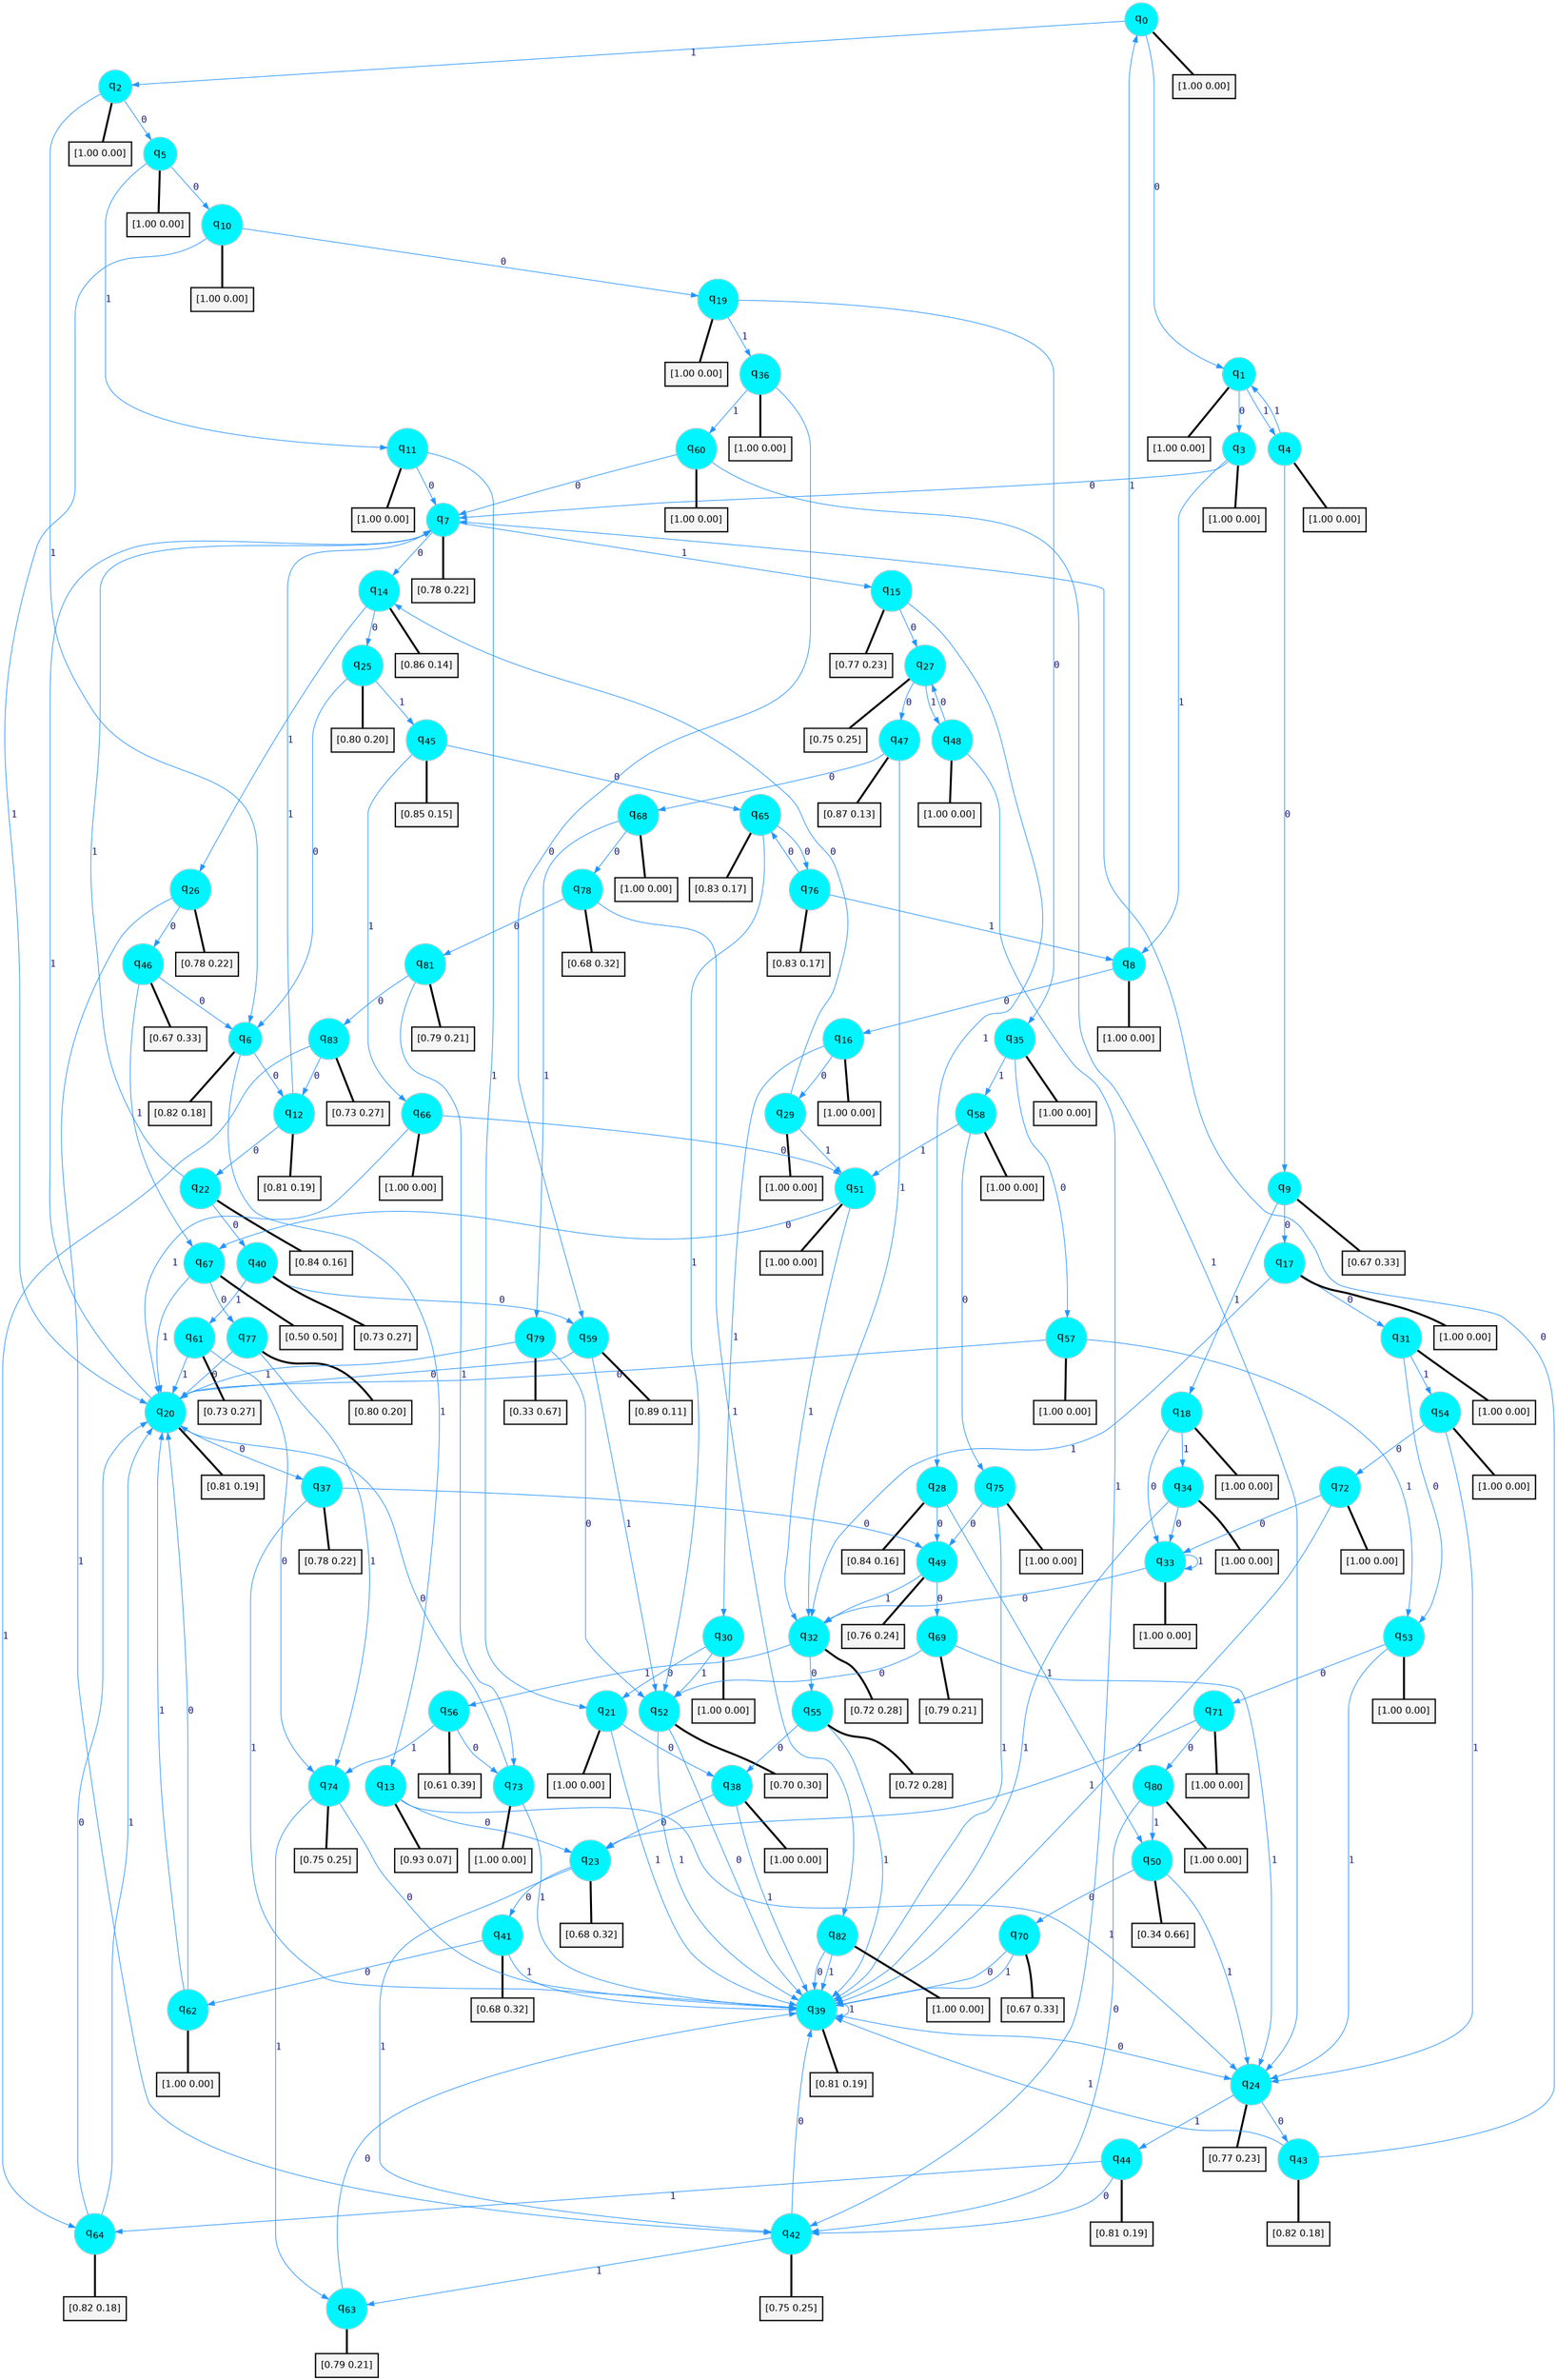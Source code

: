 digraph G {
graph [
bgcolor=transparent, dpi=300, rankdir=TD, size="40,25"];
node [
color=gray, fillcolor=turquoise1, fontcolor=black, fontname=Helvetica, fontsize=16, fontweight=bold, shape=circle, style=filled];
edge [
arrowsize=1, color=dodgerblue1, fontcolor=midnightblue, fontname=courier, fontweight=bold, penwidth=1, style=solid, weight=20];
0[label=<q<SUB>0</SUB>>];
1[label=<q<SUB>1</SUB>>];
2[label=<q<SUB>2</SUB>>];
3[label=<q<SUB>3</SUB>>];
4[label=<q<SUB>4</SUB>>];
5[label=<q<SUB>5</SUB>>];
6[label=<q<SUB>6</SUB>>];
7[label=<q<SUB>7</SUB>>];
8[label=<q<SUB>8</SUB>>];
9[label=<q<SUB>9</SUB>>];
10[label=<q<SUB>10</SUB>>];
11[label=<q<SUB>11</SUB>>];
12[label=<q<SUB>12</SUB>>];
13[label=<q<SUB>13</SUB>>];
14[label=<q<SUB>14</SUB>>];
15[label=<q<SUB>15</SUB>>];
16[label=<q<SUB>16</SUB>>];
17[label=<q<SUB>17</SUB>>];
18[label=<q<SUB>18</SUB>>];
19[label=<q<SUB>19</SUB>>];
20[label=<q<SUB>20</SUB>>];
21[label=<q<SUB>21</SUB>>];
22[label=<q<SUB>22</SUB>>];
23[label=<q<SUB>23</SUB>>];
24[label=<q<SUB>24</SUB>>];
25[label=<q<SUB>25</SUB>>];
26[label=<q<SUB>26</SUB>>];
27[label=<q<SUB>27</SUB>>];
28[label=<q<SUB>28</SUB>>];
29[label=<q<SUB>29</SUB>>];
30[label=<q<SUB>30</SUB>>];
31[label=<q<SUB>31</SUB>>];
32[label=<q<SUB>32</SUB>>];
33[label=<q<SUB>33</SUB>>];
34[label=<q<SUB>34</SUB>>];
35[label=<q<SUB>35</SUB>>];
36[label=<q<SUB>36</SUB>>];
37[label=<q<SUB>37</SUB>>];
38[label=<q<SUB>38</SUB>>];
39[label=<q<SUB>39</SUB>>];
40[label=<q<SUB>40</SUB>>];
41[label=<q<SUB>41</SUB>>];
42[label=<q<SUB>42</SUB>>];
43[label=<q<SUB>43</SUB>>];
44[label=<q<SUB>44</SUB>>];
45[label=<q<SUB>45</SUB>>];
46[label=<q<SUB>46</SUB>>];
47[label=<q<SUB>47</SUB>>];
48[label=<q<SUB>48</SUB>>];
49[label=<q<SUB>49</SUB>>];
50[label=<q<SUB>50</SUB>>];
51[label=<q<SUB>51</SUB>>];
52[label=<q<SUB>52</SUB>>];
53[label=<q<SUB>53</SUB>>];
54[label=<q<SUB>54</SUB>>];
55[label=<q<SUB>55</SUB>>];
56[label=<q<SUB>56</SUB>>];
57[label=<q<SUB>57</SUB>>];
58[label=<q<SUB>58</SUB>>];
59[label=<q<SUB>59</SUB>>];
60[label=<q<SUB>60</SUB>>];
61[label=<q<SUB>61</SUB>>];
62[label=<q<SUB>62</SUB>>];
63[label=<q<SUB>63</SUB>>];
64[label=<q<SUB>64</SUB>>];
65[label=<q<SUB>65</SUB>>];
66[label=<q<SUB>66</SUB>>];
67[label=<q<SUB>67</SUB>>];
68[label=<q<SUB>68</SUB>>];
69[label=<q<SUB>69</SUB>>];
70[label=<q<SUB>70</SUB>>];
71[label=<q<SUB>71</SUB>>];
72[label=<q<SUB>72</SUB>>];
73[label=<q<SUB>73</SUB>>];
74[label=<q<SUB>74</SUB>>];
75[label=<q<SUB>75</SUB>>];
76[label=<q<SUB>76</SUB>>];
77[label=<q<SUB>77</SUB>>];
78[label=<q<SUB>78</SUB>>];
79[label=<q<SUB>79</SUB>>];
80[label=<q<SUB>80</SUB>>];
81[label=<q<SUB>81</SUB>>];
82[label=<q<SUB>82</SUB>>];
83[label=<q<SUB>83</SUB>>];
84[label="[1.00 0.00]", shape=box,fontcolor=black, fontname=Helvetica, fontsize=14, penwidth=2, fillcolor=whitesmoke,color=black];
85[label="[1.00 0.00]", shape=box,fontcolor=black, fontname=Helvetica, fontsize=14, penwidth=2, fillcolor=whitesmoke,color=black];
86[label="[1.00 0.00]", shape=box,fontcolor=black, fontname=Helvetica, fontsize=14, penwidth=2, fillcolor=whitesmoke,color=black];
87[label="[1.00 0.00]", shape=box,fontcolor=black, fontname=Helvetica, fontsize=14, penwidth=2, fillcolor=whitesmoke,color=black];
88[label="[1.00 0.00]", shape=box,fontcolor=black, fontname=Helvetica, fontsize=14, penwidth=2, fillcolor=whitesmoke,color=black];
89[label="[1.00 0.00]", shape=box,fontcolor=black, fontname=Helvetica, fontsize=14, penwidth=2, fillcolor=whitesmoke,color=black];
90[label="[0.82 0.18]", shape=box,fontcolor=black, fontname=Helvetica, fontsize=14, penwidth=2, fillcolor=whitesmoke,color=black];
91[label="[0.78 0.22]", shape=box,fontcolor=black, fontname=Helvetica, fontsize=14, penwidth=2, fillcolor=whitesmoke,color=black];
92[label="[1.00 0.00]", shape=box,fontcolor=black, fontname=Helvetica, fontsize=14, penwidth=2, fillcolor=whitesmoke,color=black];
93[label="[0.67 0.33]", shape=box,fontcolor=black, fontname=Helvetica, fontsize=14, penwidth=2, fillcolor=whitesmoke,color=black];
94[label="[1.00 0.00]", shape=box,fontcolor=black, fontname=Helvetica, fontsize=14, penwidth=2, fillcolor=whitesmoke,color=black];
95[label="[1.00 0.00]", shape=box,fontcolor=black, fontname=Helvetica, fontsize=14, penwidth=2, fillcolor=whitesmoke,color=black];
96[label="[0.81 0.19]", shape=box,fontcolor=black, fontname=Helvetica, fontsize=14, penwidth=2, fillcolor=whitesmoke,color=black];
97[label="[0.93 0.07]", shape=box,fontcolor=black, fontname=Helvetica, fontsize=14, penwidth=2, fillcolor=whitesmoke,color=black];
98[label="[0.86 0.14]", shape=box,fontcolor=black, fontname=Helvetica, fontsize=14, penwidth=2, fillcolor=whitesmoke,color=black];
99[label="[0.77 0.23]", shape=box,fontcolor=black, fontname=Helvetica, fontsize=14, penwidth=2, fillcolor=whitesmoke,color=black];
100[label="[1.00 0.00]", shape=box,fontcolor=black, fontname=Helvetica, fontsize=14, penwidth=2, fillcolor=whitesmoke,color=black];
101[label="[1.00 0.00]", shape=box,fontcolor=black, fontname=Helvetica, fontsize=14, penwidth=2, fillcolor=whitesmoke,color=black];
102[label="[1.00 0.00]", shape=box,fontcolor=black, fontname=Helvetica, fontsize=14, penwidth=2, fillcolor=whitesmoke,color=black];
103[label="[1.00 0.00]", shape=box,fontcolor=black, fontname=Helvetica, fontsize=14, penwidth=2, fillcolor=whitesmoke,color=black];
104[label="[0.81 0.19]", shape=box,fontcolor=black, fontname=Helvetica, fontsize=14, penwidth=2, fillcolor=whitesmoke,color=black];
105[label="[1.00 0.00]", shape=box,fontcolor=black, fontname=Helvetica, fontsize=14, penwidth=2, fillcolor=whitesmoke,color=black];
106[label="[0.84 0.16]", shape=box,fontcolor=black, fontname=Helvetica, fontsize=14, penwidth=2, fillcolor=whitesmoke,color=black];
107[label="[0.68 0.32]", shape=box,fontcolor=black, fontname=Helvetica, fontsize=14, penwidth=2, fillcolor=whitesmoke,color=black];
108[label="[0.77 0.23]", shape=box,fontcolor=black, fontname=Helvetica, fontsize=14, penwidth=2, fillcolor=whitesmoke,color=black];
109[label="[0.80 0.20]", shape=box,fontcolor=black, fontname=Helvetica, fontsize=14, penwidth=2, fillcolor=whitesmoke,color=black];
110[label="[0.78 0.22]", shape=box,fontcolor=black, fontname=Helvetica, fontsize=14, penwidth=2, fillcolor=whitesmoke,color=black];
111[label="[0.75 0.25]", shape=box,fontcolor=black, fontname=Helvetica, fontsize=14, penwidth=2, fillcolor=whitesmoke,color=black];
112[label="[0.84 0.16]", shape=box,fontcolor=black, fontname=Helvetica, fontsize=14, penwidth=2, fillcolor=whitesmoke,color=black];
113[label="[1.00 0.00]", shape=box,fontcolor=black, fontname=Helvetica, fontsize=14, penwidth=2, fillcolor=whitesmoke,color=black];
114[label="[1.00 0.00]", shape=box,fontcolor=black, fontname=Helvetica, fontsize=14, penwidth=2, fillcolor=whitesmoke,color=black];
115[label="[1.00 0.00]", shape=box,fontcolor=black, fontname=Helvetica, fontsize=14, penwidth=2, fillcolor=whitesmoke,color=black];
116[label="[0.72 0.28]", shape=box,fontcolor=black, fontname=Helvetica, fontsize=14, penwidth=2, fillcolor=whitesmoke,color=black];
117[label="[1.00 0.00]", shape=box,fontcolor=black, fontname=Helvetica, fontsize=14, penwidth=2, fillcolor=whitesmoke,color=black];
118[label="[1.00 0.00]", shape=box,fontcolor=black, fontname=Helvetica, fontsize=14, penwidth=2, fillcolor=whitesmoke,color=black];
119[label="[1.00 0.00]", shape=box,fontcolor=black, fontname=Helvetica, fontsize=14, penwidth=2, fillcolor=whitesmoke,color=black];
120[label="[1.00 0.00]", shape=box,fontcolor=black, fontname=Helvetica, fontsize=14, penwidth=2, fillcolor=whitesmoke,color=black];
121[label="[0.78 0.22]", shape=box,fontcolor=black, fontname=Helvetica, fontsize=14, penwidth=2, fillcolor=whitesmoke,color=black];
122[label="[1.00 0.00]", shape=box,fontcolor=black, fontname=Helvetica, fontsize=14, penwidth=2, fillcolor=whitesmoke,color=black];
123[label="[0.81 0.19]", shape=box,fontcolor=black, fontname=Helvetica, fontsize=14, penwidth=2, fillcolor=whitesmoke,color=black];
124[label="[0.73 0.27]", shape=box,fontcolor=black, fontname=Helvetica, fontsize=14, penwidth=2, fillcolor=whitesmoke,color=black];
125[label="[0.68 0.32]", shape=box,fontcolor=black, fontname=Helvetica, fontsize=14, penwidth=2, fillcolor=whitesmoke,color=black];
126[label="[0.75 0.25]", shape=box,fontcolor=black, fontname=Helvetica, fontsize=14, penwidth=2, fillcolor=whitesmoke,color=black];
127[label="[0.82 0.18]", shape=box,fontcolor=black, fontname=Helvetica, fontsize=14, penwidth=2, fillcolor=whitesmoke,color=black];
128[label="[0.81 0.19]", shape=box,fontcolor=black, fontname=Helvetica, fontsize=14, penwidth=2, fillcolor=whitesmoke,color=black];
129[label="[0.85 0.15]", shape=box,fontcolor=black, fontname=Helvetica, fontsize=14, penwidth=2, fillcolor=whitesmoke,color=black];
130[label="[0.67 0.33]", shape=box,fontcolor=black, fontname=Helvetica, fontsize=14, penwidth=2, fillcolor=whitesmoke,color=black];
131[label="[0.87 0.13]", shape=box,fontcolor=black, fontname=Helvetica, fontsize=14, penwidth=2, fillcolor=whitesmoke,color=black];
132[label="[1.00 0.00]", shape=box,fontcolor=black, fontname=Helvetica, fontsize=14, penwidth=2, fillcolor=whitesmoke,color=black];
133[label="[0.76 0.24]", shape=box,fontcolor=black, fontname=Helvetica, fontsize=14, penwidth=2, fillcolor=whitesmoke,color=black];
134[label="[0.34 0.66]", shape=box,fontcolor=black, fontname=Helvetica, fontsize=14, penwidth=2, fillcolor=whitesmoke,color=black];
135[label="[1.00 0.00]", shape=box,fontcolor=black, fontname=Helvetica, fontsize=14, penwidth=2, fillcolor=whitesmoke,color=black];
136[label="[0.70 0.30]", shape=box,fontcolor=black, fontname=Helvetica, fontsize=14, penwidth=2, fillcolor=whitesmoke,color=black];
137[label="[1.00 0.00]", shape=box,fontcolor=black, fontname=Helvetica, fontsize=14, penwidth=2, fillcolor=whitesmoke,color=black];
138[label="[1.00 0.00]", shape=box,fontcolor=black, fontname=Helvetica, fontsize=14, penwidth=2, fillcolor=whitesmoke,color=black];
139[label="[0.72 0.28]", shape=box,fontcolor=black, fontname=Helvetica, fontsize=14, penwidth=2, fillcolor=whitesmoke,color=black];
140[label="[0.61 0.39]", shape=box,fontcolor=black, fontname=Helvetica, fontsize=14, penwidth=2, fillcolor=whitesmoke,color=black];
141[label="[1.00 0.00]", shape=box,fontcolor=black, fontname=Helvetica, fontsize=14, penwidth=2, fillcolor=whitesmoke,color=black];
142[label="[1.00 0.00]", shape=box,fontcolor=black, fontname=Helvetica, fontsize=14, penwidth=2, fillcolor=whitesmoke,color=black];
143[label="[0.89 0.11]", shape=box,fontcolor=black, fontname=Helvetica, fontsize=14, penwidth=2, fillcolor=whitesmoke,color=black];
144[label="[1.00 0.00]", shape=box,fontcolor=black, fontname=Helvetica, fontsize=14, penwidth=2, fillcolor=whitesmoke,color=black];
145[label="[0.73 0.27]", shape=box,fontcolor=black, fontname=Helvetica, fontsize=14, penwidth=2, fillcolor=whitesmoke,color=black];
146[label="[1.00 0.00]", shape=box,fontcolor=black, fontname=Helvetica, fontsize=14, penwidth=2, fillcolor=whitesmoke,color=black];
147[label="[0.79 0.21]", shape=box,fontcolor=black, fontname=Helvetica, fontsize=14, penwidth=2, fillcolor=whitesmoke,color=black];
148[label="[0.82 0.18]", shape=box,fontcolor=black, fontname=Helvetica, fontsize=14, penwidth=2, fillcolor=whitesmoke,color=black];
149[label="[0.83 0.17]", shape=box,fontcolor=black, fontname=Helvetica, fontsize=14, penwidth=2, fillcolor=whitesmoke,color=black];
150[label="[1.00 0.00]", shape=box,fontcolor=black, fontname=Helvetica, fontsize=14, penwidth=2, fillcolor=whitesmoke,color=black];
151[label="[0.50 0.50]", shape=box,fontcolor=black, fontname=Helvetica, fontsize=14, penwidth=2, fillcolor=whitesmoke,color=black];
152[label="[1.00 0.00]", shape=box,fontcolor=black, fontname=Helvetica, fontsize=14, penwidth=2, fillcolor=whitesmoke,color=black];
153[label="[0.79 0.21]", shape=box,fontcolor=black, fontname=Helvetica, fontsize=14, penwidth=2, fillcolor=whitesmoke,color=black];
154[label="[0.67 0.33]", shape=box,fontcolor=black, fontname=Helvetica, fontsize=14, penwidth=2, fillcolor=whitesmoke,color=black];
155[label="[1.00 0.00]", shape=box,fontcolor=black, fontname=Helvetica, fontsize=14, penwidth=2, fillcolor=whitesmoke,color=black];
156[label="[1.00 0.00]", shape=box,fontcolor=black, fontname=Helvetica, fontsize=14, penwidth=2, fillcolor=whitesmoke,color=black];
157[label="[1.00 0.00]", shape=box,fontcolor=black, fontname=Helvetica, fontsize=14, penwidth=2, fillcolor=whitesmoke,color=black];
158[label="[0.75 0.25]", shape=box,fontcolor=black, fontname=Helvetica, fontsize=14, penwidth=2, fillcolor=whitesmoke,color=black];
159[label="[1.00 0.00]", shape=box,fontcolor=black, fontname=Helvetica, fontsize=14, penwidth=2, fillcolor=whitesmoke,color=black];
160[label="[0.83 0.17]", shape=box,fontcolor=black, fontname=Helvetica, fontsize=14, penwidth=2, fillcolor=whitesmoke,color=black];
161[label="[0.80 0.20]", shape=box,fontcolor=black, fontname=Helvetica, fontsize=14, penwidth=2, fillcolor=whitesmoke,color=black];
162[label="[0.68 0.32]", shape=box,fontcolor=black, fontname=Helvetica, fontsize=14, penwidth=2, fillcolor=whitesmoke,color=black];
163[label="[0.33 0.67]", shape=box,fontcolor=black, fontname=Helvetica, fontsize=14, penwidth=2, fillcolor=whitesmoke,color=black];
164[label="[1.00 0.00]", shape=box,fontcolor=black, fontname=Helvetica, fontsize=14, penwidth=2, fillcolor=whitesmoke,color=black];
165[label="[0.79 0.21]", shape=box,fontcolor=black, fontname=Helvetica, fontsize=14, penwidth=2, fillcolor=whitesmoke,color=black];
166[label="[1.00 0.00]", shape=box,fontcolor=black, fontname=Helvetica, fontsize=14, penwidth=2, fillcolor=whitesmoke,color=black];
167[label="[0.73 0.27]", shape=box,fontcolor=black, fontname=Helvetica, fontsize=14, penwidth=2, fillcolor=whitesmoke,color=black];
0->1 [label=0];
0->2 [label=1];
0->84 [arrowhead=none, penwidth=3,color=black];
1->3 [label=0];
1->4 [label=1];
1->85 [arrowhead=none, penwidth=3,color=black];
2->5 [label=0];
2->6 [label=1];
2->86 [arrowhead=none, penwidth=3,color=black];
3->7 [label=0];
3->8 [label=1];
3->87 [arrowhead=none, penwidth=3,color=black];
4->9 [label=0];
4->1 [label=1];
4->88 [arrowhead=none, penwidth=3,color=black];
5->10 [label=0];
5->11 [label=1];
5->89 [arrowhead=none, penwidth=3,color=black];
6->12 [label=0];
6->13 [label=1];
6->90 [arrowhead=none, penwidth=3,color=black];
7->14 [label=0];
7->15 [label=1];
7->91 [arrowhead=none, penwidth=3,color=black];
8->16 [label=0];
8->0 [label=1];
8->92 [arrowhead=none, penwidth=3,color=black];
9->17 [label=0];
9->18 [label=1];
9->93 [arrowhead=none, penwidth=3,color=black];
10->19 [label=0];
10->20 [label=1];
10->94 [arrowhead=none, penwidth=3,color=black];
11->7 [label=0];
11->21 [label=1];
11->95 [arrowhead=none, penwidth=3,color=black];
12->22 [label=0];
12->7 [label=1];
12->96 [arrowhead=none, penwidth=3,color=black];
13->23 [label=0];
13->24 [label=1];
13->97 [arrowhead=none, penwidth=3,color=black];
14->25 [label=0];
14->26 [label=1];
14->98 [arrowhead=none, penwidth=3,color=black];
15->27 [label=0];
15->28 [label=1];
15->99 [arrowhead=none, penwidth=3,color=black];
16->29 [label=0];
16->30 [label=1];
16->100 [arrowhead=none, penwidth=3,color=black];
17->31 [label=0];
17->32 [label=1];
17->101 [arrowhead=none, penwidth=3,color=black];
18->33 [label=0];
18->34 [label=1];
18->102 [arrowhead=none, penwidth=3,color=black];
19->35 [label=0];
19->36 [label=1];
19->103 [arrowhead=none, penwidth=3,color=black];
20->37 [label=0];
20->7 [label=1];
20->104 [arrowhead=none, penwidth=3,color=black];
21->38 [label=0];
21->39 [label=1];
21->105 [arrowhead=none, penwidth=3,color=black];
22->40 [label=0];
22->7 [label=1];
22->106 [arrowhead=none, penwidth=3,color=black];
23->41 [label=0];
23->42 [label=1];
23->107 [arrowhead=none, penwidth=3,color=black];
24->43 [label=0];
24->44 [label=1];
24->108 [arrowhead=none, penwidth=3,color=black];
25->6 [label=0];
25->45 [label=1];
25->109 [arrowhead=none, penwidth=3,color=black];
26->46 [label=0];
26->42 [label=1];
26->110 [arrowhead=none, penwidth=3,color=black];
27->47 [label=0];
27->48 [label=1];
27->111 [arrowhead=none, penwidth=3,color=black];
28->49 [label=0];
28->50 [label=1];
28->112 [arrowhead=none, penwidth=3,color=black];
29->14 [label=0];
29->51 [label=1];
29->113 [arrowhead=none, penwidth=3,color=black];
30->21 [label=0];
30->52 [label=1];
30->114 [arrowhead=none, penwidth=3,color=black];
31->53 [label=0];
31->54 [label=1];
31->115 [arrowhead=none, penwidth=3,color=black];
32->55 [label=0];
32->56 [label=1];
32->116 [arrowhead=none, penwidth=3,color=black];
33->32 [label=0];
33->33 [label=1];
33->117 [arrowhead=none, penwidth=3,color=black];
34->33 [label=0];
34->39 [label=1];
34->118 [arrowhead=none, penwidth=3,color=black];
35->57 [label=0];
35->58 [label=1];
35->119 [arrowhead=none, penwidth=3,color=black];
36->59 [label=0];
36->60 [label=1];
36->120 [arrowhead=none, penwidth=3,color=black];
37->49 [label=0];
37->39 [label=1];
37->121 [arrowhead=none, penwidth=3,color=black];
38->23 [label=0];
38->39 [label=1];
38->122 [arrowhead=none, penwidth=3,color=black];
39->24 [label=0];
39->39 [label=1];
39->123 [arrowhead=none, penwidth=3,color=black];
40->59 [label=0];
40->61 [label=1];
40->124 [arrowhead=none, penwidth=3,color=black];
41->62 [label=0];
41->39 [label=1];
41->125 [arrowhead=none, penwidth=3,color=black];
42->39 [label=0];
42->63 [label=1];
42->126 [arrowhead=none, penwidth=3,color=black];
43->7 [label=0];
43->39 [label=1];
43->127 [arrowhead=none, penwidth=3,color=black];
44->42 [label=0];
44->64 [label=1];
44->128 [arrowhead=none, penwidth=3,color=black];
45->65 [label=0];
45->66 [label=1];
45->129 [arrowhead=none, penwidth=3,color=black];
46->6 [label=0];
46->67 [label=1];
46->130 [arrowhead=none, penwidth=3,color=black];
47->68 [label=0];
47->32 [label=1];
47->131 [arrowhead=none, penwidth=3,color=black];
48->27 [label=0];
48->42 [label=1];
48->132 [arrowhead=none, penwidth=3,color=black];
49->69 [label=0];
49->32 [label=1];
49->133 [arrowhead=none, penwidth=3,color=black];
50->70 [label=0];
50->24 [label=1];
50->134 [arrowhead=none, penwidth=3,color=black];
51->67 [label=0];
51->32 [label=1];
51->135 [arrowhead=none, penwidth=3,color=black];
52->39 [label=0];
52->39 [label=1];
52->136 [arrowhead=none, penwidth=3,color=black];
53->71 [label=0];
53->24 [label=1];
53->137 [arrowhead=none, penwidth=3,color=black];
54->72 [label=0];
54->24 [label=1];
54->138 [arrowhead=none, penwidth=3,color=black];
55->38 [label=0];
55->39 [label=1];
55->139 [arrowhead=none, penwidth=3,color=black];
56->73 [label=0];
56->74 [label=1];
56->140 [arrowhead=none, penwidth=3,color=black];
57->20 [label=0];
57->53 [label=1];
57->141 [arrowhead=none, penwidth=3,color=black];
58->75 [label=0];
58->51 [label=1];
58->142 [arrowhead=none, penwidth=3,color=black];
59->20 [label=0];
59->52 [label=1];
59->143 [arrowhead=none, penwidth=3,color=black];
60->7 [label=0];
60->24 [label=1];
60->144 [arrowhead=none, penwidth=3,color=black];
61->74 [label=0];
61->20 [label=1];
61->145 [arrowhead=none, penwidth=3,color=black];
62->20 [label=0];
62->20 [label=1];
62->146 [arrowhead=none, penwidth=3,color=black];
63->39 [label=0];
63->147 [arrowhead=none, penwidth=3,color=black];
64->20 [label=0];
64->20 [label=1];
64->148 [arrowhead=none, penwidth=3,color=black];
65->76 [label=0];
65->52 [label=1];
65->149 [arrowhead=none, penwidth=3,color=black];
66->51 [label=0];
66->20 [label=1];
66->150 [arrowhead=none, penwidth=3,color=black];
67->77 [label=0];
67->20 [label=1];
67->151 [arrowhead=none, penwidth=3,color=black];
68->78 [label=0];
68->79 [label=1];
68->152 [arrowhead=none, penwidth=3,color=black];
69->52 [label=0];
69->24 [label=1];
69->153 [arrowhead=none, penwidth=3,color=black];
70->39 [label=0];
70->39 [label=1];
70->154 [arrowhead=none, penwidth=3,color=black];
71->80 [label=0];
71->23 [label=1];
71->155 [arrowhead=none, penwidth=3,color=black];
72->33 [label=0];
72->39 [label=1];
72->156 [arrowhead=none, penwidth=3,color=black];
73->20 [label=0];
73->39 [label=1];
73->157 [arrowhead=none, penwidth=3,color=black];
74->39 [label=0];
74->63 [label=1];
74->158 [arrowhead=none, penwidth=3,color=black];
75->49 [label=0];
75->39 [label=1];
75->159 [arrowhead=none, penwidth=3,color=black];
76->65 [label=0];
76->8 [label=1];
76->160 [arrowhead=none, penwidth=3,color=black];
77->20 [label=0];
77->74 [label=1];
77->161 [arrowhead=none, penwidth=3,color=black];
78->81 [label=0];
78->82 [label=1];
78->162 [arrowhead=none, penwidth=3,color=black];
79->52 [label=0];
79->20 [label=1];
79->163 [arrowhead=none, penwidth=3,color=black];
80->42 [label=0];
80->50 [label=1];
80->164 [arrowhead=none, penwidth=3,color=black];
81->83 [label=0];
81->73 [label=1];
81->165 [arrowhead=none, penwidth=3,color=black];
82->39 [label=0];
82->39 [label=1];
82->166 [arrowhead=none, penwidth=3,color=black];
83->12 [label=0];
83->64 [label=1];
83->167 [arrowhead=none, penwidth=3,color=black];
}
